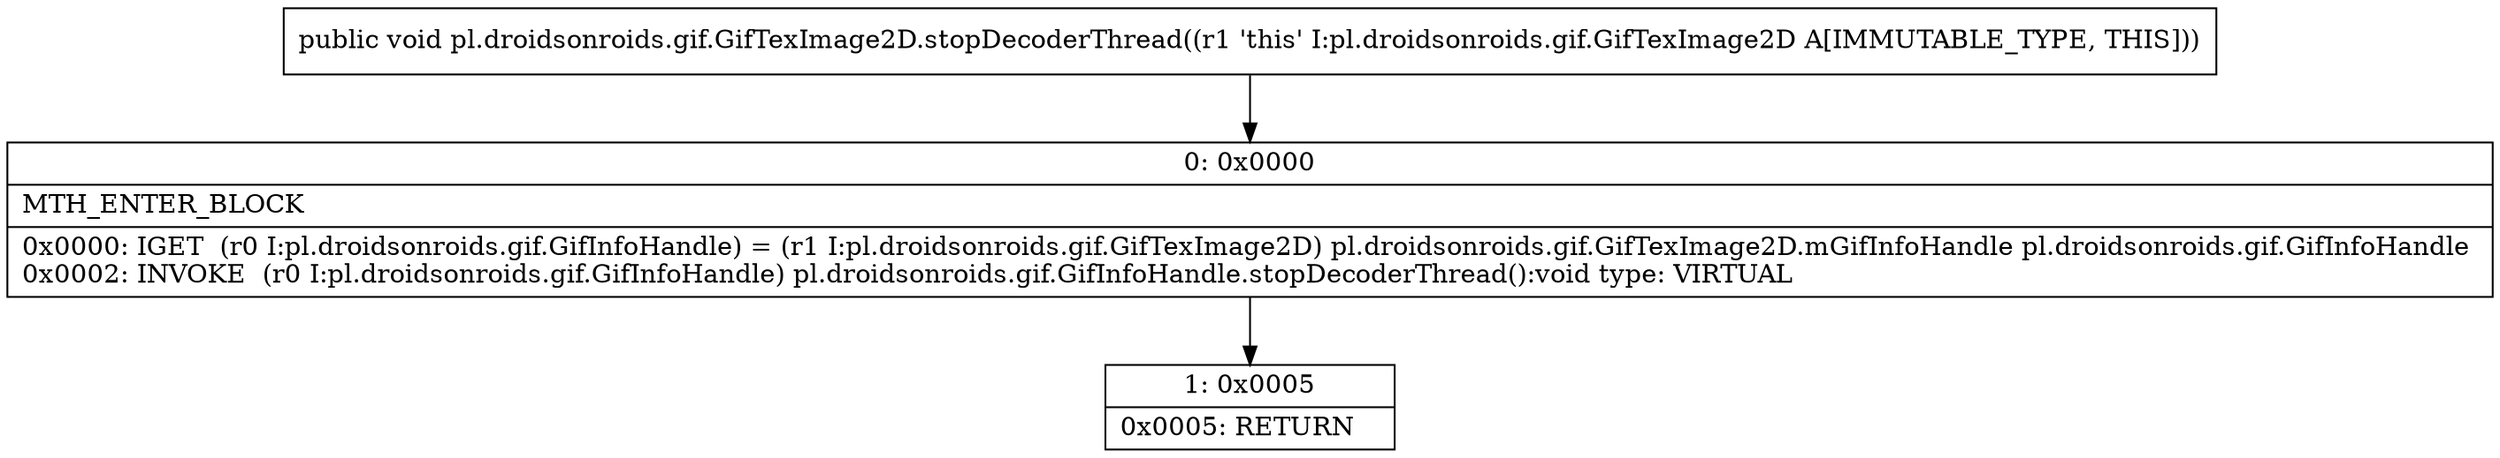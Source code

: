 digraph "CFG forpl.droidsonroids.gif.GifTexImage2D.stopDecoderThread()V" {
Node_0 [shape=record,label="{0\:\ 0x0000|MTH_ENTER_BLOCK\l|0x0000: IGET  (r0 I:pl.droidsonroids.gif.GifInfoHandle) = (r1 I:pl.droidsonroids.gif.GifTexImage2D) pl.droidsonroids.gif.GifTexImage2D.mGifInfoHandle pl.droidsonroids.gif.GifInfoHandle \l0x0002: INVOKE  (r0 I:pl.droidsonroids.gif.GifInfoHandle) pl.droidsonroids.gif.GifInfoHandle.stopDecoderThread():void type: VIRTUAL \l}"];
Node_1 [shape=record,label="{1\:\ 0x0005|0x0005: RETURN   \l}"];
MethodNode[shape=record,label="{public void pl.droidsonroids.gif.GifTexImage2D.stopDecoderThread((r1 'this' I:pl.droidsonroids.gif.GifTexImage2D A[IMMUTABLE_TYPE, THIS])) }"];
MethodNode -> Node_0;
Node_0 -> Node_1;
}

